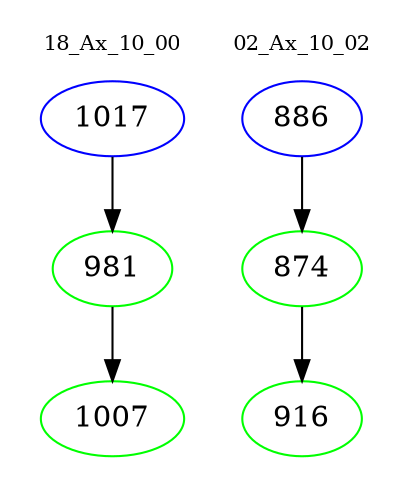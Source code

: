 digraph{
subgraph cluster_0 {
color = white
label = "18_Ax_10_00";
fontsize=10;
T0_1017 [label="1017", color="blue"]
T0_1017 -> T0_981 [color="black"]
T0_981 [label="981", color="green"]
T0_981 -> T0_1007 [color="black"]
T0_1007 [label="1007", color="green"]
}
subgraph cluster_1 {
color = white
label = "02_Ax_10_02";
fontsize=10;
T1_886 [label="886", color="blue"]
T1_886 -> T1_874 [color="black"]
T1_874 [label="874", color="green"]
T1_874 -> T1_916 [color="black"]
T1_916 [label="916", color="green"]
}
}
